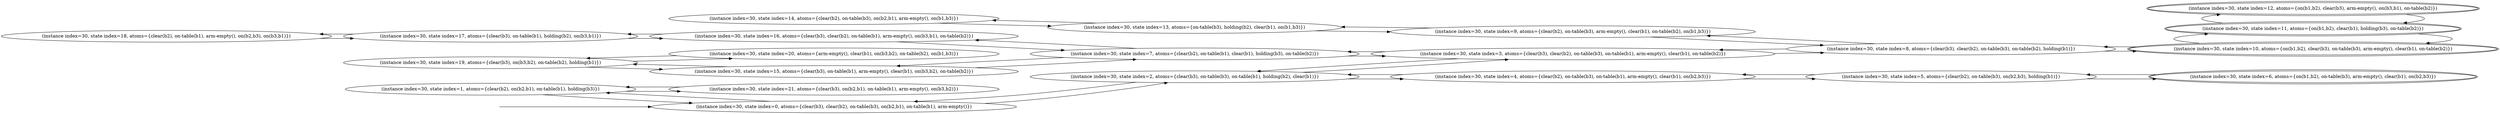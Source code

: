 digraph {
rankdir="LR"
s18[label="(instance index=30, state index=18, atoms={clear(b2), on-table(b1), arm-empty(), on(b2,b3), on(b3,b1)})"]
s20[label="(instance index=30, state index=20, atoms={arm-empty(), clear(b1), on(b3,b2), on-table(b2), on(b1,b3)})"]
s21[label="(instance index=30, state index=21, atoms={clear(b3), on(b2,b1), on-table(b1), arm-empty(), on(b3,b2)})"]
s17[label="(instance index=30, state index=17, atoms={clear(b3), on-table(b1), holding(b2), on(b3,b1)})"]
s19[label="(instance index=30, state index=19, atoms={clear(b3), on(b3,b2), on-table(b2), holding(b1)})"]
s1[label="(instance index=30, state index=1, atoms={clear(b2), on(b2,b1), on-table(b1), holding(b3)})"]
s14[label="(instance index=30, state index=14, atoms={clear(b2), on-table(b3), on(b2,b1), arm-empty(), on(b1,b3)})"]
s16[label="(instance index=30, state index=16, atoms={clear(b3), clear(b2), on-table(b1), arm-empty(), on(b3,b1), on-table(b2)})"]
s15[label="(instance index=30, state index=15, atoms={clear(b3), on-table(b1), arm-empty(), clear(b1), on(b3,b2), on-table(b2)})"]
s0[label="(instance index=30, state index=0, atoms={clear(b3), clear(b2), on-table(b3), on(b2,b1), on-table(b1), arm-empty()})"]
s2[label="(instance index=30, state index=2, atoms={clear(b3), on-table(b3), on-table(b1), holding(b2), clear(b1)})"]
s7[label="(instance index=30, state index=7, atoms={clear(b2), on-table(b1), clear(b1), holding(b3), on-table(b2)})"]
s13[label="(instance index=30, state index=13, atoms={on-table(b3), holding(b2), clear(b1), on(b1,b3)})"]
s4[label="(instance index=30, state index=4, atoms={clear(b2), on-table(b3), on-table(b1), arm-empty(), clear(b1), on(b2,b3)})"]
s3[label="(instance index=30, state index=3, atoms={clear(b3), clear(b2), on-table(b3), on-table(b1), arm-empty(), clear(b1), on-table(b2)})"]
s9[label="(instance index=30, state index=9, atoms={clear(b2), on-table(b3), arm-empty(), clear(b1), on-table(b2), on(b1,b3)})"]
s5[label="(instance index=30, state index=5, atoms={clear(b2), on-table(b3), on(b2,b3), holding(b1)})"]
s8[label="(instance index=30, state index=8, atoms={clear(b3), clear(b2), on-table(b3), on-table(b2), holding(b1)})"]
s12[peripheries=2,label="(instance index=30, state index=12, atoms={on(b1,b2), clear(b3), arm-empty(), on(b3,b1), on-table(b2)})"]
s6[peripheries=2,label="(instance index=30, state index=6, atoms={on(b1,b2), on-table(b3), arm-empty(), clear(b1), on(b2,b3)})"]
s11[peripheries=2,label="(instance index=30, state index=11, atoms={on(b1,b2), clear(b1), holding(b3), on-table(b2)})"]
s10[peripheries=2,label="(instance index=30, state index=10, atoms={on(b1,b2), clear(b3), on-table(b3), arm-empty(), clear(b1), on-table(b2)})"]
Dangling [ label = "", style = invis ]
{ rank = same; Dangling }
Dangling -> s0
{ rank = same; s0}
{ rank = same; s17,s19,s1}
{ rank = same; s14,s16,s15,s0}
{ rank = same; s2,s7,s13}
{ rank = same; s4,s3,s9}
{ rank = same; s5,s8}
{ rank = same; s12,s6,s11,s10}
{
s18->s17
s20->s19
s21->s1
}
{
s17->s18
s17->s16
s19->s15
s19->s20
s1->s21
s1->s0
}
{
s14->s13
s16->s7
s16->s17
s15->s7
s15->s19
s0->s2
s0->s1
}
{
s2->s4
s2->s3
s2->s0
s7->s15
s7->s3
s7->s16
s13->s14
s13->s9
}
{
s4->s5
s4->s2
s3->s7
s3->s2
s3->s8
s9->s13
s9->s8
}
{
s5->s6
s5->s4
s8->s10
s8->s3
s8->s9
}
{
s12->s11
s6->s5
s11->s12
s11->s10
s10->s11
s10->s8
}
}
